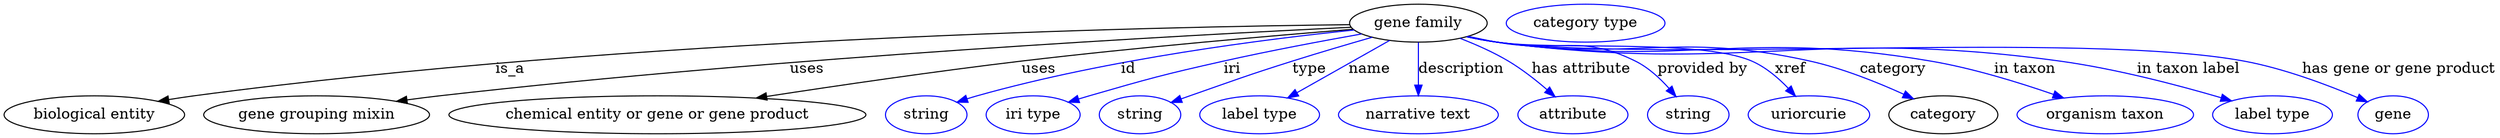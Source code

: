 digraph {
	graph [bb="0,0,2351.1,123"];
	node [label="\N"];
	"gene family"	[height=0.5,
		label="gene family",
		pos="1335.1,105",
		width=1.8054];
	"biological entity"	[height=0.5,
		pos="85.142,18",
		width=2.3651];
	"gene family" -> "biological entity"	[label=is_a,
		lp="478.14,61.5",
		pos="e,145.44,30.748 1270.3,103.56 1094.1,101.63 592.11,91.299 179.14,36 171.46,34.971 163.44,33.75 155.48,32.443"];
	"gene grouping mixin"	[height=0.5,
		pos="295.14,18",
		width=2.9608];
	"gene family" -> "gene grouping mixin"	[label=uses,
		lp="757.64,61.5",
		pos="e,370.55,30.755 1271.7,101.11 1121.7,93.881 733.55,72.92 411.14,36 401.28,34.871 390.97,33.556 380.74,32.166"];
	"chemical entity or gene or gene product"	[height=0.5,
		pos="617.14,18",
		width=5.4703];
	"gene family" -> "chemical entity or gene or gene product"	[label=uses,
		lp="976.64,61.5",
		pos="e,710.14,33.884 1273.3,99.216 1198.9,93.229 1070.2,82.148 960.14,69 879.44,59.358 788.41,45.972 720.42,35.477"];
	id	[color=blue,
		height=0.5,
		label=string,
		pos="870.14,18",
		width=1.0652];
	"gene family" -> id	[color=blue,
		label=id,
		lp="1061.1,61.5",
		pos="e,899.14,29.948 1274.5,98.49 1192.5,90.054 1042.2,71.098 918.14,36 915.04,35.121 911.84,34.148 908.65,33.124",
		style=solid];
	iri	[color=blue,
		height=0.5,
		label="iri type",
		pos="971.14,18",
		width=1.2277];
	"gene family" -> iri	[color=blue,
		label=iri,
		lp="1159.1,61.5",
		pos="e,1004.8,29.865 1281.4,94.775 1244.6,88.213 1194.8,78.847 1151.1,69 1094.7,56.251 1080.8,52.03 1025.1,36 1021.6,34.988 1018,33.911 \
1014.4,32.81",
		style=solid];
	type	[color=blue,
		height=0.5,
		label=string,
		pos="1072.1,18",
		width=1.0652];
	"gene family" -> type	[color=blue,
		label=type,
		lp="1232.1,61.5",
		pos="e,1101.4,29.697 1291.5,91.635 1268.9,85.124 1241,76.874 1216.1,69 1172.7,55.239 1162.1,51.079 1119.1,36 1116.5,35.057 1113.7,34.077 \
1110.9,33.084",
		style=solid];
	name	[color=blue,
		height=0.5,
		label="label type",
		pos="1185.1,18",
		width=1.5707];
	"gene family" -> name	[color=blue,
		label=name,
		lp="1289.1,61.5",
		pos="e,1211.6,33.993 1308,88.607 1283.5,74.741 1247.4,54.269 1220.6,39.113",
		style=solid];
	description	[color=blue,
		height=0.5,
		label="narrative text",
		pos="1335.1,18",
		width=2.0943];
	"gene family" -> description	[color=blue,
		label=description,
		lp="1375.6,61.5",
		pos="e,1335.1,36.175 1335.1,86.799 1335.1,75.163 1335.1,59.548 1335.1,46.237",
		style=solid];
	"has attribute"	[color=blue,
		height=0.5,
		label=attribute,
		pos="1480.1,18",
		width=1.4443];
	"gene family" -> "has attribute"	[color=blue,
		label="has attribute",
		lp="1489.1,61.5",
		pos="e,1463.4,35.382 1374.9,90.535 1389.6,84.813 1406.1,77.489 1420.1,69 1432.7,61.411 1445.4,51.287 1455.9,42.134",
		style=solid];
	"provided by"	[color=blue,
		height=0.5,
		label=string,
		pos="1588.1,18",
		width=1.0652];
	"gene family" -> "provided by"	[color=blue,
		label="provided by",
		lp="1602.6,61.5",
		pos="e,1577.1,35.3 1382.4,92.486 1391.2,90.514 1400.5,88.591 1409.1,87 1466.9,76.41 1487.8,95.677 1540.1,69 1552,62.94 1562.6,52.743 \
1570.8,43.132",
		style=solid];
	xref	[color=blue,
		height=0.5,
		label=uriorcurie,
		pos="1702.1,18",
		width=1.5887];
	"gene family" -> xref	[color=blue,
		label=xref,
		lp="1685.6,61.5",
		pos="e,1689.7,35.601 1381.5,92.22 1390.6,90.225 1400.1,88.362 1409.1,87 1462,78.99 1600.2,90.592 1649.1,69 1662.1,63.278 1673.9,52.986 \
1683,43.222",
		style=solid];
	category	[height=0.5,
		pos="1829.1,18",
		width=1.4263];
	"gene family" -> category	[color=blue,
		label=category,
		lp="1781.6,61.5",
		pos="e,1801.2,33.2 1381.1,92.206 1390.3,90.187 1400,88.318 1409.1,87 1539.1,68.231 1576,97.758 1704.1,69 1734.7,62.133 1767.6,48.728 \
1792,37.525",
		style=solid];
	"in taxon"	[color=blue,
		height=0.5,
		label="organism taxon",
		pos="1982.1,18",
		width=2.3109];
	"gene family" -> "in taxon"	[color=blue,
		label="in taxon",
		lp="1906.1,61.5",
		pos="e,1942.8,33.968 1381.1,92.084 1390.3,90.075 1400,88.241 1409.1,87 1589,62.579 1638.2,99.558 1817.1,69 1857,62.195 1900.7,48.658 \
1933.1,37.384",
		style=solid];
	"in taxon label"	[color=blue,
		height=0.5,
		label="label type",
		pos="2140.1,18",
		width=1.5707];
	"gene family" -> "in taxon label"	[color=blue,
		label="in taxon label",
		lp="2060.6,61.5",
		pos="e,2101.3,31.283 1380.7,92.097 1390,90.06 1399.9,88.212 1409.1,87 1642.8,56.474 1705.7,101.15 1939.1,69 1992,61.719 2051.1,46.074 \
2091.5,34.211",
		style=solid];
	"has gene or gene product"	[color=blue,
		height=0.5,
		label=gene,
		pos="2254.1,18",
		width=0.92075];
	"gene family" -> "has gene or gene product"	[color=blue,
		label="has gene or gene product",
		lp="2259.6,61.5",
		pos="e,2229.8,30.282 1380.7,92.036 1390,90.003 1399.9,88.173 1409.1,87 1564.4,67.382 1959.3,97.505 2113.1,69 2151.1,61.975 2192.4,46.277 \
2220.5,34.331",
		style=solid];
	"named thing_category"	[color=blue,
		height=0.5,
		label="category type",
		pos="1493.1,105",
		width=2.0762];
}
